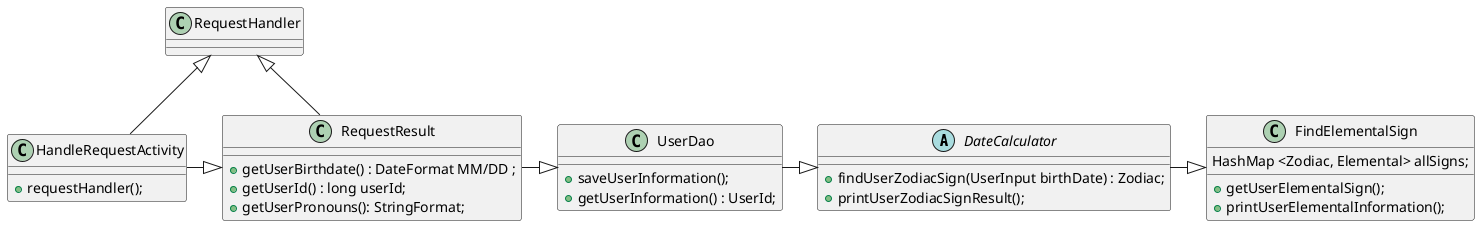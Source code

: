 @startuml
'https://plantuml.com/class-diagram

abstract class DateCalculator

class HandleRequestActivity extends RequestHandler{
+ requestHandler();

}

class RequestResult extends RequestHandler {
+ getUserBirthdate() : DateFormat MM/DD ;
+ getUserId() : long userId;
+ getUserPronouns(): StringFormat;
}


RequestResult -|> UserDao
HandleRequestActivity -|> RequestResult

class UserDao{
+ saveUserInformation();
+ getUserInformation() : UserId;
}

UserDao -|> DateCalculator
DateCalculator -|> FindElementalSign


abstract class DateCalculator {
+ findUserZodiacSign(UserInput birthDate) : Zodiac;
+ printUserZodiacSignResult();
}


class FindElementalSign {
HashMap <Zodiac, Elemental> allSigns;
+ getUserElementalSign();
+ printUserElementalInformation();

}



@enduml